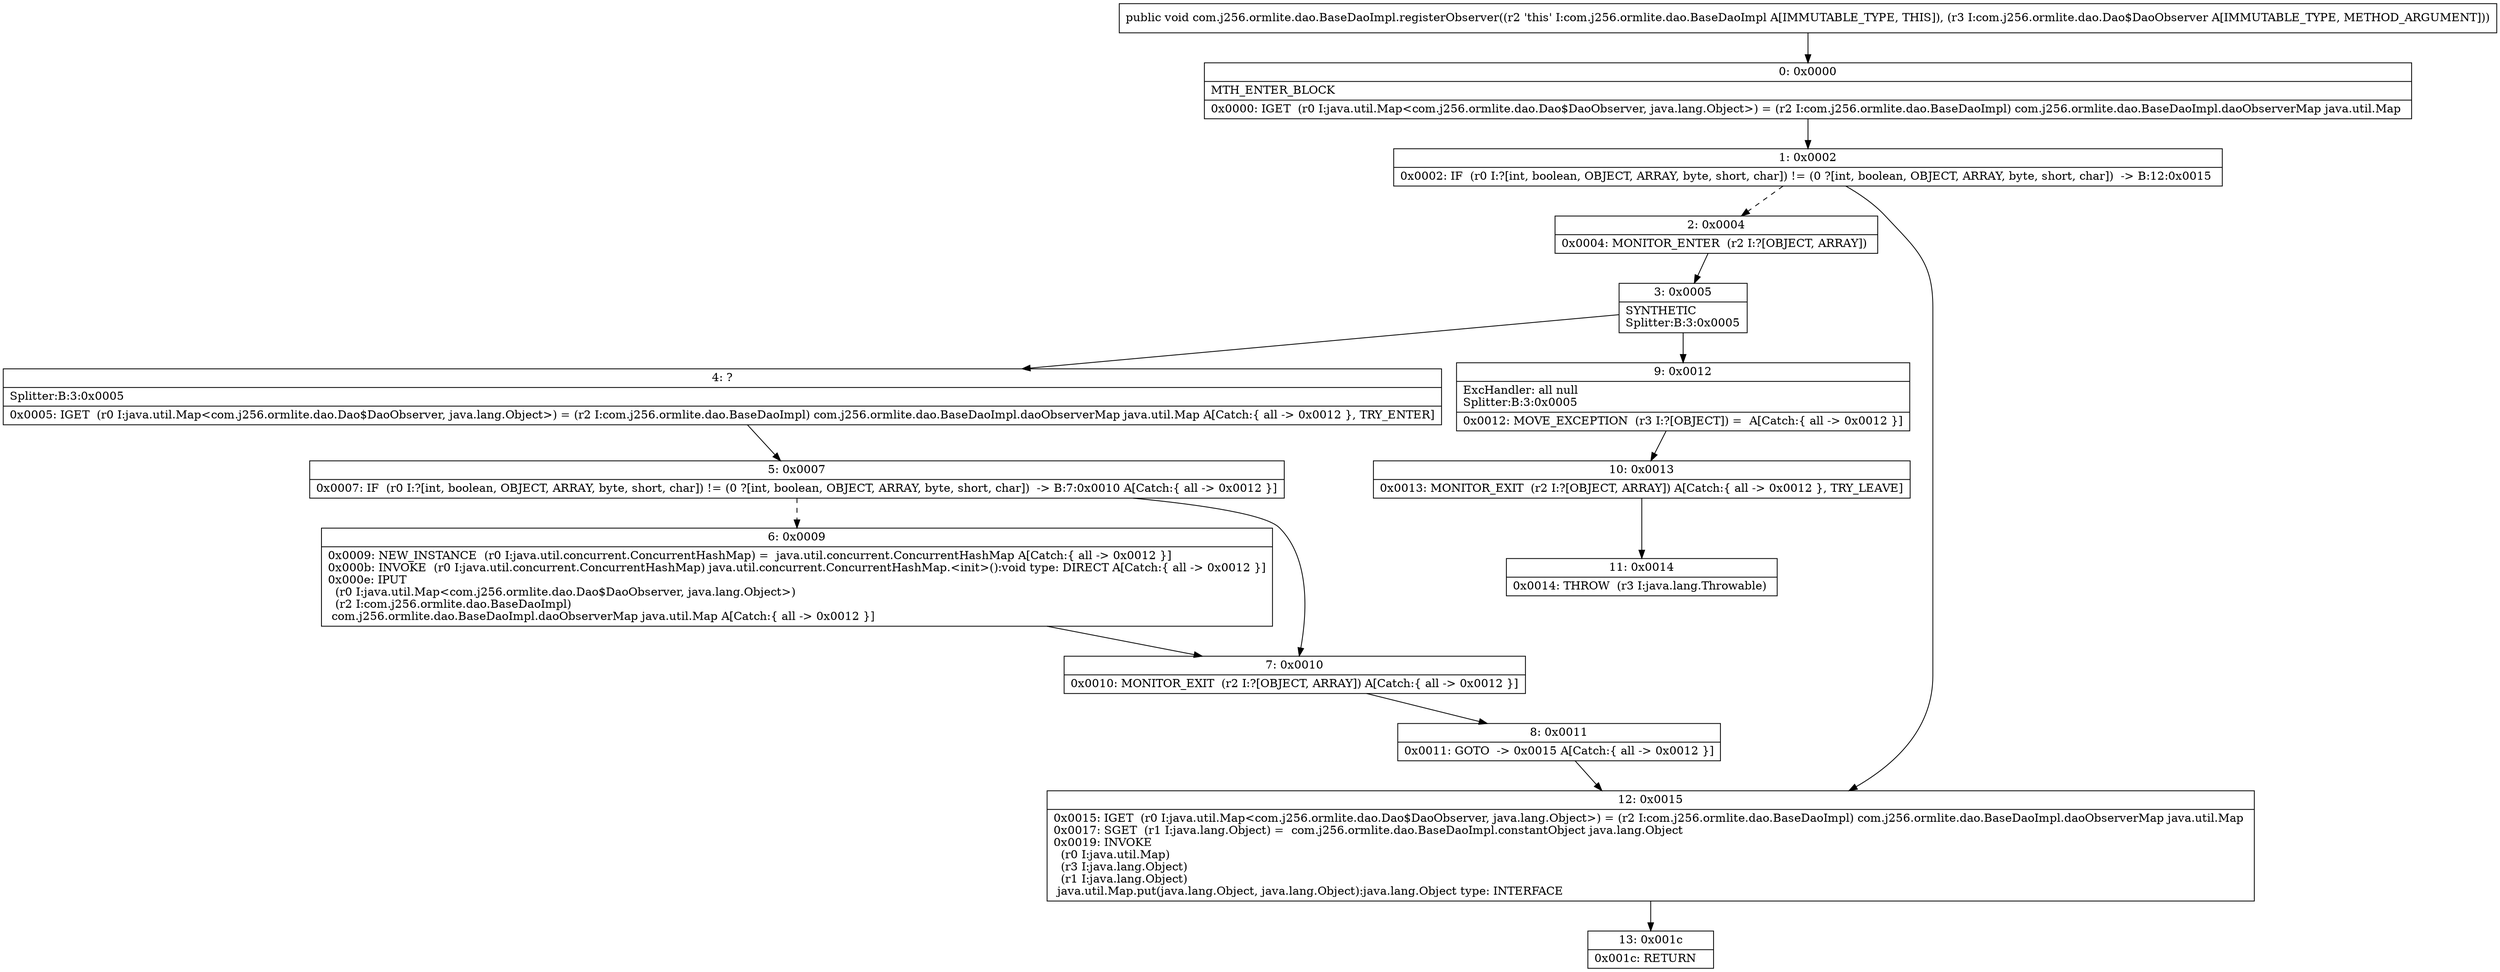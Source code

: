digraph "CFG forcom.j256.ormlite.dao.BaseDaoImpl.registerObserver(Lcom\/j256\/ormlite\/dao\/Dao$DaoObserver;)V" {
Node_0 [shape=record,label="{0\:\ 0x0000|MTH_ENTER_BLOCK\l|0x0000: IGET  (r0 I:java.util.Map\<com.j256.ormlite.dao.Dao$DaoObserver, java.lang.Object\>) = (r2 I:com.j256.ormlite.dao.BaseDaoImpl) com.j256.ormlite.dao.BaseDaoImpl.daoObserverMap java.util.Map \l}"];
Node_1 [shape=record,label="{1\:\ 0x0002|0x0002: IF  (r0 I:?[int, boolean, OBJECT, ARRAY, byte, short, char]) != (0 ?[int, boolean, OBJECT, ARRAY, byte, short, char])  \-\> B:12:0x0015 \l}"];
Node_2 [shape=record,label="{2\:\ 0x0004|0x0004: MONITOR_ENTER  (r2 I:?[OBJECT, ARRAY]) \l}"];
Node_3 [shape=record,label="{3\:\ 0x0005|SYNTHETIC\lSplitter:B:3:0x0005\l}"];
Node_4 [shape=record,label="{4\:\ ?|Splitter:B:3:0x0005\l|0x0005: IGET  (r0 I:java.util.Map\<com.j256.ormlite.dao.Dao$DaoObserver, java.lang.Object\>) = (r2 I:com.j256.ormlite.dao.BaseDaoImpl) com.j256.ormlite.dao.BaseDaoImpl.daoObserverMap java.util.Map A[Catch:\{ all \-\> 0x0012 \}, TRY_ENTER]\l}"];
Node_5 [shape=record,label="{5\:\ 0x0007|0x0007: IF  (r0 I:?[int, boolean, OBJECT, ARRAY, byte, short, char]) != (0 ?[int, boolean, OBJECT, ARRAY, byte, short, char])  \-\> B:7:0x0010 A[Catch:\{ all \-\> 0x0012 \}]\l}"];
Node_6 [shape=record,label="{6\:\ 0x0009|0x0009: NEW_INSTANCE  (r0 I:java.util.concurrent.ConcurrentHashMap) =  java.util.concurrent.ConcurrentHashMap A[Catch:\{ all \-\> 0x0012 \}]\l0x000b: INVOKE  (r0 I:java.util.concurrent.ConcurrentHashMap) java.util.concurrent.ConcurrentHashMap.\<init\>():void type: DIRECT A[Catch:\{ all \-\> 0x0012 \}]\l0x000e: IPUT  \l  (r0 I:java.util.Map\<com.j256.ormlite.dao.Dao$DaoObserver, java.lang.Object\>)\l  (r2 I:com.j256.ormlite.dao.BaseDaoImpl)\l com.j256.ormlite.dao.BaseDaoImpl.daoObserverMap java.util.Map A[Catch:\{ all \-\> 0x0012 \}]\l}"];
Node_7 [shape=record,label="{7\:\ 0x0010|0x0010: MONITOR_EXIT  (r2 I:?[OBJECT, ARRAY]) A[Catch:\{ all \-\> 0x0012 \}]\l}"];
Node_8 [shape=record,label="{8\:\ 0x0011|0x0011: GOTO  \-\> 0x0015 A[Catch:\{ all \-\> 0x0012 \}]\l}"];
Node_9 [shape=record,label="{9\:\ 0x0012|ExcHandler: all null\lSplitter:B:3:0x0005\l|0x0012: MOVE_EXCEPTION  (r3 I:?[OBJECT]) =  A[Catch:\{ all \-\> 0x0012 \}]\l}"];
Node_10 [shape=record,label="{10\:\ 0x0013|0x0013: MONITOR_EXIT  (r2 I:?[OBJECT, ARRAY]) A[Catch:\{ all \-\> 0x0012 \}, TRY_LEAVE]\l}"];
Node_11 [shape=record,label="{11\:\ 0x0014|0x0014: THROW  (r3 I:java.lang.Throwable) \l}"];
Node_12 [shape=record,label="{12\:\ 0x0015|0x0015: IGET  (r0 I:java.util.Map\<com.j256.ormlite.dao.Dao$DaoObserver, java.lang.Object\>) = (r2 I:com.j256.ormlite.dao.BaseDaoImpl) com.j256.ormlite.dao.BaseDaoImpl.daoObserverMap java.util.Map \l0x0017: SGET  (r1 I:java.lang.Object) =  com.j256.ormlite.dao.BaseDaoImpl.constantObject java.lang.Object \l0x0019: INVOKE  \l  (r0 I:java.util.Map)\l  (r3 I:java.lang.Object)\l  (r1 I:java.lang.Object)\l java.util.Map.put(java.lang.Object, java.lang.Object):java.lang.Object type: INTERFACE \l}"];
Node_13 [shape=record,label="{13\:\ 0x001c|0x001c: RETURN   \l}"];
MethodNode[shape=record,label="{public void com.j256.ormlite.dao.BaseDaoImpl.registerObserver((r2 'this' I:com.j256.ormlite.dao.BaseDaoImpl A[IMMUTABLE_TYPE, THIS]), (r3 I:com.j256.ormlite.dao.Dao$DaoObserver A[IMMUTABLE_TYPE, METHOD_ARGUMENT])) }"];
MethodNode -> Node_0;
Node_0 -> Node_1;
Node_1 -> Node_2[style=dashed];
Node_1 -> Node_12;
Node_2 -> Node_3;
Node_3 -> Node_4;
Node_3 -> Node_9;
Node_4 -> Node_5;
Node_5 -> Node_6[style=dashed];
Node_5 -> Node_7;
Node_6 -> Node_7;
Node_7 -> Node_8;
Node_8 -> Node_12;
Node_9 -> Node_10;
Node_10 -> Node_11;
Node_12 -> Node_13;
}

